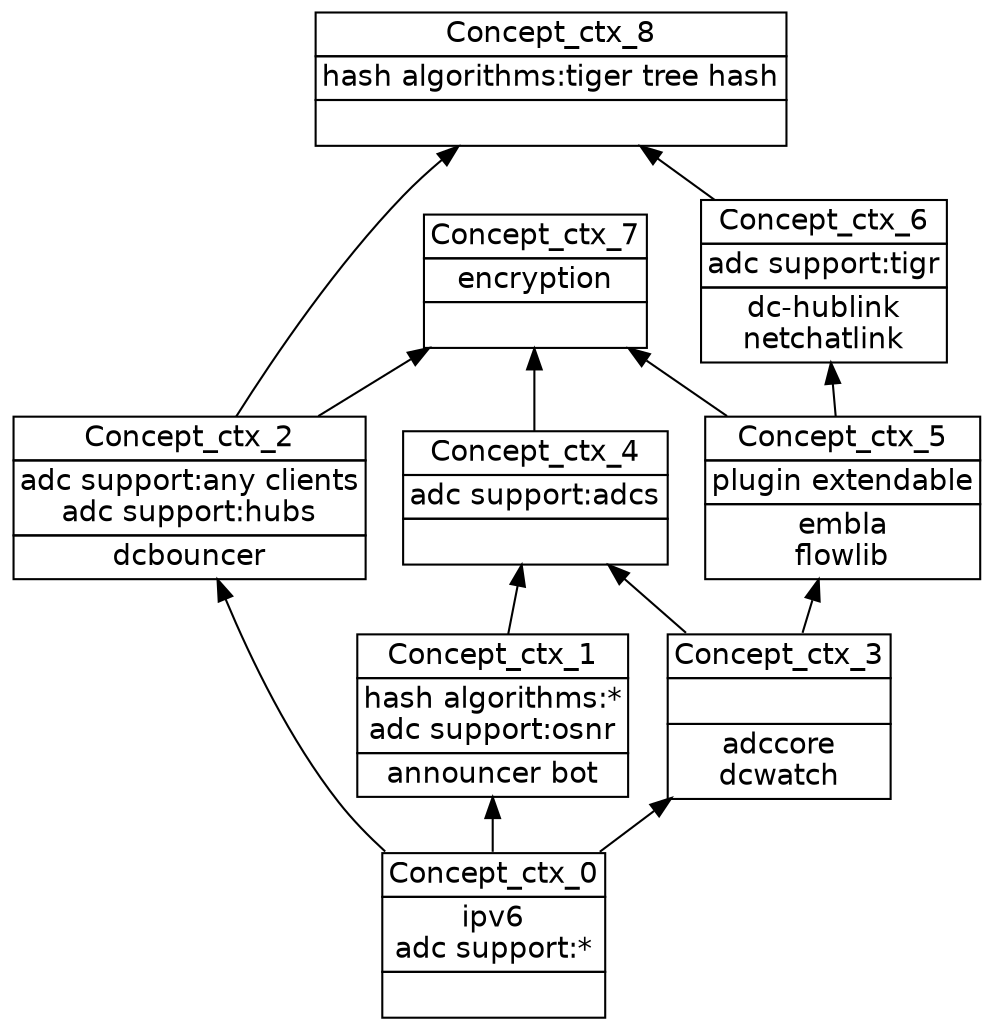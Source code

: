 digraph G { 
	rankdir=BT;
	margin=0;
	node [margin="0.03,0.03",fontname="DejaVu Sans"];
	ranksep=0.3;
	nodesep=0.2;
//graph[label="name:ctx,concept number:9,object number:8,attribute number:11"
2 [shape=none,label=<<table border="0" cellborder="1" cellspacing="0" port="p"><tr><td>Concept_ctx_0</td></tr><tr><td>ipv6<br/>adc support:*<br/></td></tr><tr><td><br/></td></tr></table>>];
10 [shape=none,label=<<table border="0" cellborder="1" cellspacing="0" port="p"><tr><td>Concept_ctx_2</td></tr><tr><td>adc support:any clients<br/>adc support:hubs<br/></td></tr><tr><td>dcbouncer<br/></td></tr></table>>];
6 [shape=none,label=<<table border="0" cellborder="1" cellspacing="0" port="p"><tr><td>Concept_ctx_1</td></tr><tr><td>hash algorithms:*<br/>adc support:osnr<br/></td></tr><tr><td>announcer bot<br/></td></tr></table>>];
8 [shape=none,label=<<table border="0" cellborder="1" cellspacing="0" port="p"><tr><td>Concept_ctx_3</td></tr><tr><td><br/></td></tr><tr><td>adccore<br/>dcwatch<br/></td></tr></table>>];
9 [shape=none,label=<<table border="0" cellborder="1" cellspacing="0" port="p"><tr><td>Concept_ctx_4</td></tr><tr><td>adc support:adcs<br/></td></tr><tr><td><br/></td></tr></table>>];
3 [shape=none,label=<<table border="0" cellborder="1" cellspacing="0" port="p"><tr><td>Concept_ctx_5</td></tr><tr><td>plugin extendable<br/></td></tr><tr><td>embla<br/>flowlib<br/></td></tr></table>>];
1 [shape=none,label=<<table border="0" cellborder="1" cellspacing="0" port="p"><tr><td>Concept_ctx_7</td></tr><tr><td>encryption<br/></td></tr><tr><td><br/></td></tr></table>>];
7 [shape=none,label=<<table border="0" cellborder="1" cellspacing="0" port="p"><tr><td>Concept_ctx_6</td></tr><tr><td>adc support:tigr<br/></td></tr><tr><td>dc-hublink<br/>netchatlink<br/></td></tr></table>>];
5 [shape=none,label=<<table border="0" cellborder="1" cellspacing="0" port="p"><tr><td>Concept_ctx_8</td></tr><tr><td>hash algorithms:tiger tree hash<br/></td></tr><tr><td><br/></td></tr></table>>];
	2:p -> 10:p
	2:p -> 6:p
	2:p -> 8:p
	8:p -> 9:p
	6:p -> 9:p
	8:p -> 3:p
	3:p -> 1:p
	9:p -> 1:p
	10:p -> 1:p
	3:p -> 7:p
	7:p -> 5:p
	10:p -> 5:p
}